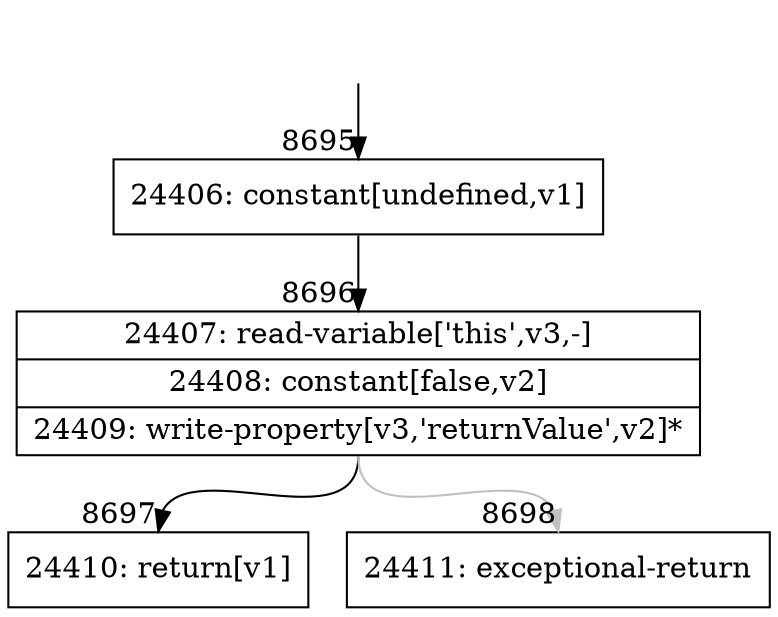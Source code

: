 digraph {
rankdir="TD"
BB_entry658[shape=none,label=""];
BB_entry658 -> BB8695 [tailport=s, headport=n, headlabel="    8695"]
BB8695 [shape=record label="{24406: constant[undefined,v1]}" ] 
BB8695 -> BB8696 [tailport=s, headport=n, headlabel="      8696"]
BB8696 [shape=record label="{24407: read-variable['this',v3,-]|24408: constant[false,v2]|24409: write-property[v3,'returnValue',v2]*}" ] 
BB8696 -> BB8697 [tailport=s, headport=n, headlabel="      8697"]
BB8696 -> BB8698 [tailport=s, headport=n, color=gray, headlabel="      8698"]
BB8697 [shape=record label="{24410: return[v1]}" ] 
BB8698 [shape=record label="{24411: exceptional-return}" ] 
//#$~ 6803
}
